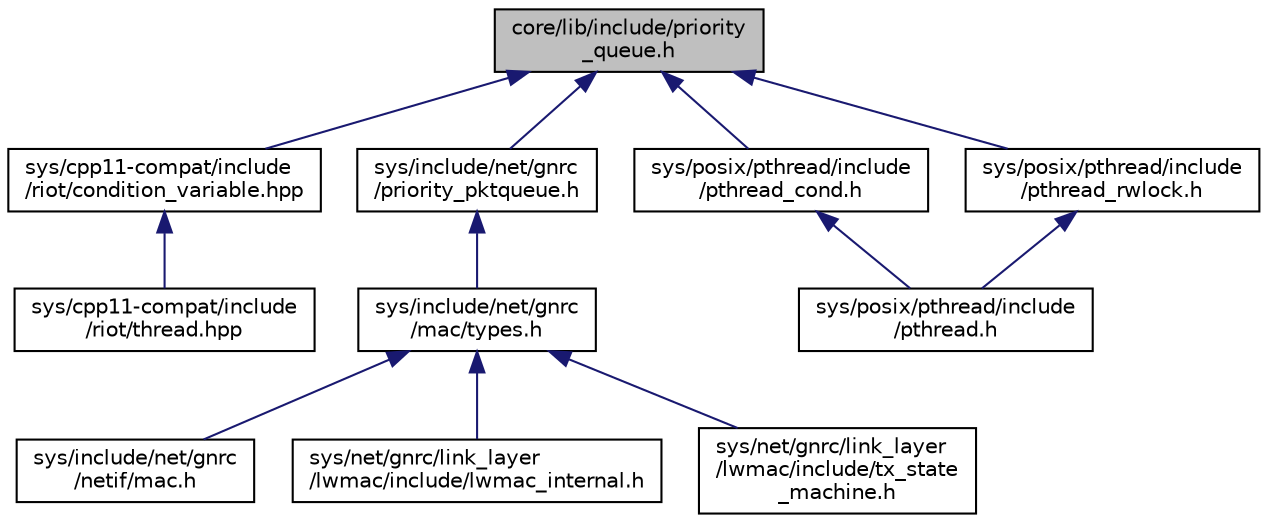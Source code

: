 digraph "core/lib/include/priority_queue.h"
{
 // LATEX_PDF_SIZE
  edge [fontname="Helvetica",fontsize="10",labelfontname="Helvetica",labelfontsize="10"];
  node [fontname="Helvetica",fontsize="10",shape=record];
  Node1 [label="core/lib/include/priority\l_queue.h",height=0.2,width=0.4,color="black", fillcolor="grey75", style="filled", fontcolor="black",tooltip="A simple priority queue."];
  Node1 -> Node2 [dir="back",color="midnightblue",fontsize="10",style="solid",fontname="Helvetica"];
  Node2 [label="sys/cpp11-compat/include\l/riot/condition_variable.hpp",height=0.2,width=0.4,color="black", fillcolor="white", style="filled",URL="$condition__variable_8hpp.html",tooltip="C++11 condition variable drop in replacement."];
  Node2 -> Node3 [dir="back",color="midnightblue",fontsize="10",style="solid",fontname="Helvetica"];
  Node3 [label="sys/cpp11-compat/include\l/riot/thread.hpp",height=0.2,width=0.4,color="black", fillcolor="white", style="filled",URL="$thread_8hpp.html",tooltip="C++11 thread drop in replacement."];
  Node1 -> Node4 [dir="back",color="midnightblue",fontsize="10",style="solid",fontname="Helvetica"];
  Node4 [label="sys/include/net/gnrc\l/priority_pktqueue.h",height=0.2,width=0.4,color="black", fillcolor="white", style="filled",URL="$priority__pktqueue_8h.html",tooltip="gnrc priority packet queue API"];
  Node4 -> Node5 [dir="back",color="midnightblue",fontsize="10",style="solid",fontname="Helvetica"];
  Node5 [label="sys/include/net/gnrc\l/mac/types.h",height=0.2,width=0.4,color="black", fillcolor="white", style="filled",URL="$sys_2include_2net_2gnrc_2mac_2types_8h.html",tooltip="Internal data types used by GNRC_MAC."];
  Node5 -> Node6 [dir="back",color="midnightblue",fontsize="10",style="solid",fontname="Helvetica"];
  Node6 [label="sys/include/net/gnrc\l/netif/mac.h",height=0.2,width=0.4,color="black", fillcolor="white", style="filled",URL="$netif_2mac_8h.html",tooltip="Common MAC module definitions for Network interface API"];
  Node5 -> Node7 [dir="back",color="midnightblue",fontsize="10",style="solid",fontname="Helvetica"];
  Node7 [label="sys/net/gnrc/link_layer\l/lwmac/include/lwmac_internal.h",height=0.2,width=0.4,color="black", fillcolor="white", style="filled",URL="$lwmac__internal_8h.html",tooltip="Interface definition for internal functions of LWMAC protocol."];
  Node5 -> Node8 [dir="back",color="midnightblue",fontsize="10",style="solid",fontname="Helvetica"];
  Node8 [label="sys/net/gnrc/link_layer\l/lwmac/include/tx_state\l_machine.h",height=0.2,width=0.4,color="black", fillcolor="white", style="filled",URL="$tx__state__machine_8h.html",tooltip="Implementation of TX state machine."];
  Node1 -> Node9 [dir="back",color="midnightblue",fontsize="10",style="solid",fontname="Helvetica"];
  Node9 [label="sys/posix/pthread/include\l/pthread_cond.h",height=0.2,width=0.4,color="black", fillcolor="white", style="filled",URL="$pthread__cond_8h.html",tooltip="RIOT POSIX condition variable API."];
  Node9 -> Node10 [dir="back",color="midnightblue",fontsize="10",style="solid",fontname="Helvetica"];
  Node10 [label="sys/posix/pthread/include\l/pthread.h",height=0.2,width=0.4,color="black", fillcolor="white", style="filled",URL="$pthread_8h.html",tooltip="POSIX conforming multi-threading features."];
  Node1 -> Node11 [dir="back",color="midnightblue",fontsize="10",style="solid",fontname="Helvetica"];
  Node11 [label="sys/posix/pthread/include\l/pthread_rwlock.h",height=0.2,width=0.4,color="black", fillcolor="white", style="filled",URL="$pthread__rwlock_8h.html",tooltip="Implementation of a fair, POSIX conforming reader/writer lock."];
  Node11 -> Node10 [dir="back",color="midnightblue",fontsize="10",style="solid",fontname="Helvetica"];
}
